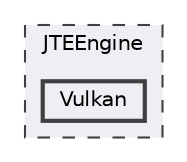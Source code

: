 digraph "JTEEngine/Vulkan"
{
 // LATEX_PDF_SIZE
  bgcolor="transparent";
  edge [fontname=Helvetica,fontsize=10,labelfontname=Helvetica,labelfontsize=10];
  node [fontname=Helvetica,fontsize=10,shape=box,height=0.2,width=0.4];
  compound=true
  subgraph clusterdir_f206b926fb4f3f309d88ac0ec340a90b {
    graph [ bgcolor="#edeff3", pencolor="grey25", label="JTEEngine", fontname=Helvetica,fontsize=10 style="filled,dashed", URL="dir_f206b926fb4f3f309d88ac0ec340a90b.html",tooltip=""]
  dir_55ad1372743c2ae0ed0c4fd1217dfa01 [label="Vulkan", fillcolor="#edeff3", color="grey25", style="filled,bold", URL="dir_55ad1372743c2ae0ed0c4fd1217dfa01.html",tooltip=""];
  }
}
